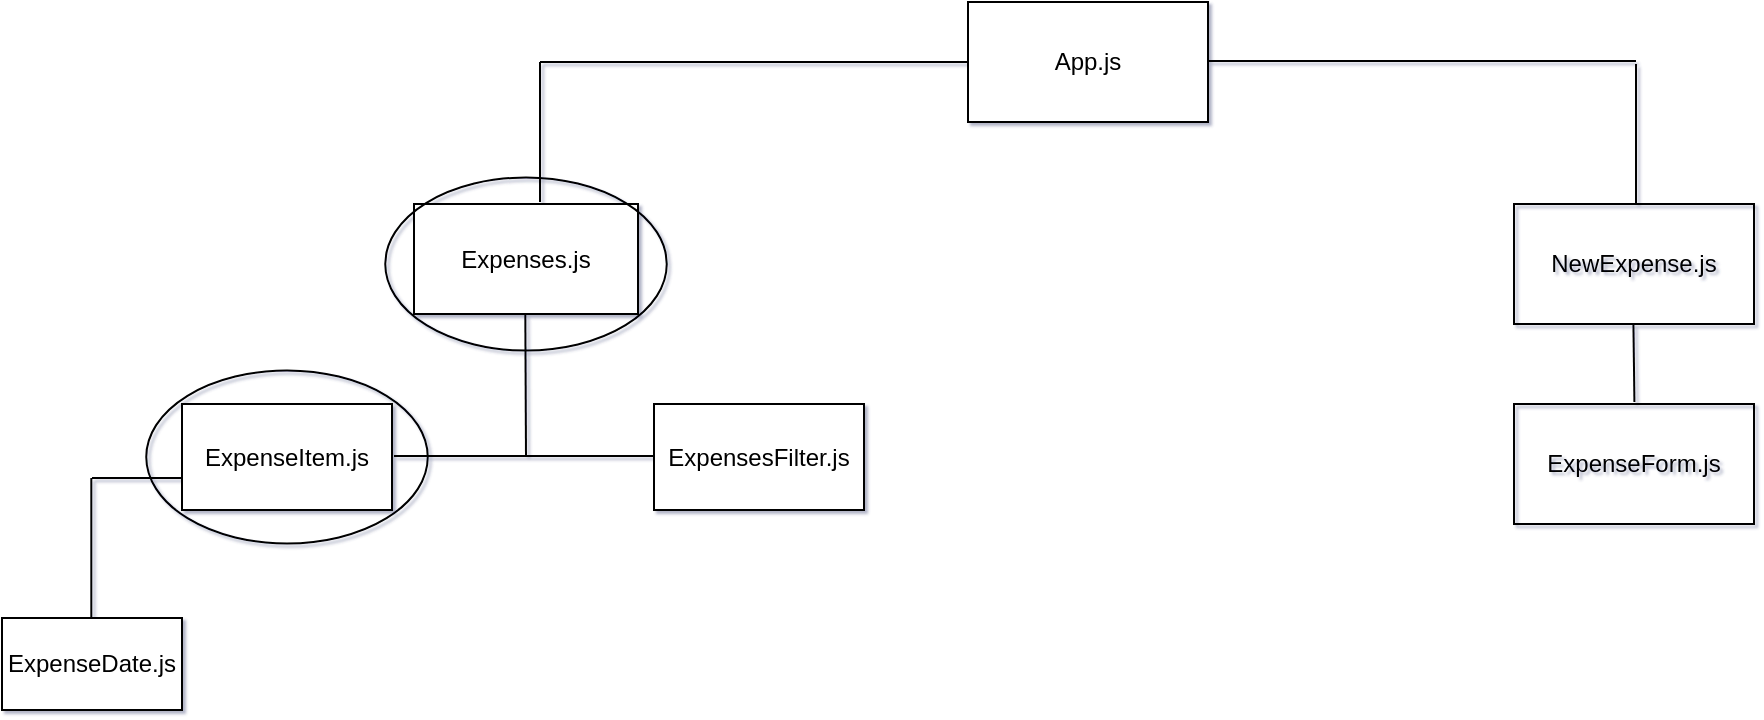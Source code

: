 <mxfile version="15.8.6" type="device"><diagram id="bGSJwW-j1nx1aitf1PKC" name="Page-1"><mxGraphModel dx="1422" dy="794" grid="0" gridSize="10" guides="1" tooltips="1" connect="1" arrows="1" fold="1" page="1" pageScale="1" pageWidth="2339" pageHeight="3300" math="0" shadow="1"><root><mxCell id="0"/><mxCell id="1" parent="0"/><mxCell id="cMfTaLRAbLdYVKozsVh9-1" value="App.js" style="rounded=0;whiteSpace=wrap;html=1;" parent="1" vertex="1"><mxGeometry x="1086" y="876" width="120" height="60" as="geometry"/></mxCell><mxCell id="cMfTaLRAbLdYVKozsVh9-2" value="ExpenseItem.js" style="rounded=0;whiteSpace=wrap;html=1;" parent="1" vertex="1"><mxGeometry x="693" y="1077" width="105" height="53" as="geometry"/></mxCell><mxCell id="cMfTaLRAbLdYVKozsVh9-3" value="" style="endArrow=none;html=1;" parent="1" edge="1"><mxGeometry width="50" height="50" relative="1" as="geometry"><mxPoint x="872" y="976" as="sourcePoint"/><mxPoint x="872" y="906" as="targetPoint"/></mxGeometry></mxCell><mxCell id="cMfTaLRAbLdYVKozsVh9-5" value="" style="endArrow=none;html=1;entryX=0;entryY=0.5;entryDx=0;entryDy=0;" parent="1" target="cMfTaLRAbLdYVKozsVh9-1" edge="1"><mxGeometry width="50" height="50" relative="1" as="geometry"><mxPoint x="872" y="906" as="sourcePoint"/><mxPoint x="871.5" y="866" as="targetPoint"/></mxGeometry></mxCell><mxCell id="cMfTaLRAbLdYVKozsVh9-6" value="ExpenseDate.js" style="rounded=0;whiteSpace=wrap;html=1;" parent="1" vertex="1"><mxGeometry x="603" y="1184" width="90" height="46" as="geometry"/></mxCell><mxCell id="cMfTaLRAbLdYVKozsVh9-7" value="" style="endArrow=none;html=1;" parent="1" edge="1"><mxGeometry width="50" height="50" relative="1" as="geometry"><mxPoint x="647.66" y="1184.0" as="sourcePoint"/><mxPoint x="647.66" y="1114.0" as="targetPoint"/></mxGeometry></mxCell><mxCell id="cMfTaLRAbLdYVKozsVh9-8" value="" style="endArrow=none;html=1;" parent="1" edge="1"><mxGeometry width="50" height="50" relative="1" as="geometry"><mxPoint x="648" y="1114" as="sourcePoint"/><mxPoint x="693" y="1114" as="targetPoint"/></mxGeometry></mxCell><mxCell id="cMfTaLRAbLdYVKozsVh9-9" value="Expenses.js" style="rounded=0;whiteSpace=wrap;html=1;" parent="1" vertex="1"><mxGeometry x="809" y="977" width="112" height="55" as="geometry"/></mxCell><mxCell id="cMfTaLRAbLdYVKozsVh9-10" value="" style="endArrow=none;html=1;" parent="1" edge="1"><mxGeometry width="50" height="50" relative="1" as="geometry"><mxPoint x="865" y="1103" as="sourcePoint"/><mxPoint x="864.66" y="1032" as="targetPoint"/></mxGeometry></mxCell><mxCell id="cf_AGCnl4YN5OC5CXWUU-2" value="" style="ellipse;whiteSpace=wrap;html=1;fillColor=none;" vertex="1" parent="1"><mxGeometry x="675.13" y="1060.25" width="140.75" height="86.5" as="geometry"/></mxCell><mxCell id="cf_AGCnl4YN5OC5CXWUU-4" value="" style="endArrow=none;html=1;entryX=0;entryY=0.5;entryDx=0;entryDy=0;" edge="1" parent="1"><mxGeometry width="50" height="50" relative="1" as="geometry"><mxPoint x="1206" y="905.5" as="sourcePoint"/><mxPoint x="1420" y="905.5" as="targetPoint"/></mxGeometry></mxCell><mxCell id="cf_AGCnl4YN5OC5CXWUU-5" value="" style="endArrow=none;html=1;" edge="1" parent="1"><mxGeometry width="50" height="50" relative="1" as="geometry"><mxPoint x="1420" y="977" as="sourcePoint"/><mxPoint x="1420" y="907" as="targetPoint"/></mxGeometry></mxCell><mxCell id="cf_AGCnl4YN5OC5CXWUU-7" value="NewExpense.js" style="rounded=0;whiteSpace=wrap;html=1;fillColor=none;" vertex="1" parent="1"><mxGeometry x="1359" y="977" width="120" height="60" as="geometry"/></mxCell><mxCell id="cf_AGCnl4YN5OC5CXWUU-9" value="" style="endArrow=none;html=1;" edge="1" parent="1"><mxGeometry width="50" height="50" relative="1" as="geometry"><mxPoint x="1419.21" y="1076" as="sourcePoint"/><mxPoint x="1418.71" y="1037" as="targetPoint"/></mxGeometry></mxCell><mxCell id="cf_AGCnl4YN5OC5CXWUU-11" value="ExpenseForm.js" style="rounded=0;whiteSpace=wrap;html=1;fillColor=none;" vertex="1" parent="1"><mxGeometry x="1359" y="1077" width="120" height="60" as="geometry"/></mxCell><mxCell id="cf_AGCnl4YN5OC5CXWUU-14" value="" style="endArrow=none;html=1;" edge="1" parent="1"><mxGeometry width="50" height="50" relative="1" as="geometry"><mxPoint x="865" y="1103" as="sourcePoint"/><mxPoint x="799" y="1103" as="targetPoint"/></mxGeometry></mxCell><mxCell id="cf_AGCnl4YN5OC5CXWUU-17" value="" style="ellipse;whiteSpace=wrap;html=1;fillColor=none;" vertex="1" parent="1"><mxGeometry x="794.63" y="963.75" width="140.75" height="86.5" as="geometry"/></mxCell><mxCell id="cf_AGCnl4YN5OC5CXWUU-18" value="" style="endArrow=none;html=1;" edge="1" parent="1"><mxGeometry width="50" height="50" relative="1" as="geometry"><mxPoint x="930" y="1103" as="sourcePoint"/><mxPoint x="864" y="1103" as="targetPoint"/></mxGeometry></mxCell><mxCell id="cf_AGCnl4YN5OC5CXWUU-19" value="ExpensesFilter.js" style="rounded=0;whiteSpace=wrap;html=1;" vertex="1" parent="1"><mxGeometry x="929" y="1077" width="105" height="53" as="geometry"/></mxCell></root></mxGraphModel></diagram></mxfile>